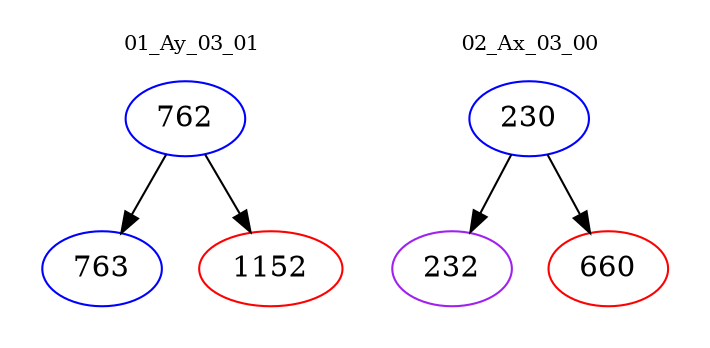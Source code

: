 digraph{
subgraph cluster_0 {
color = white
label = "01_Ay_03_01";
fontsize=10;
T0_762 [label="762", color="blue"]
T0_762 -> T0_763 [color="black"]
T0_763 [label="763", color="blue"]
T0_762 -> T0_1152 [color="black"]
T0_1152 [label="1152", color="red"]
}
subgraph cluster_1 {
color = white
label = "02_Ax_03_00";
fontsize=10;
T1_230 [label="230", color="blue"]
T1_230 -> T1_232 [color="black"]
T1_232 [label="232", color="purple"]
T1_230 -> T1_660 [color="black"]
T1_660 [label="660", color="red"]
}
}
